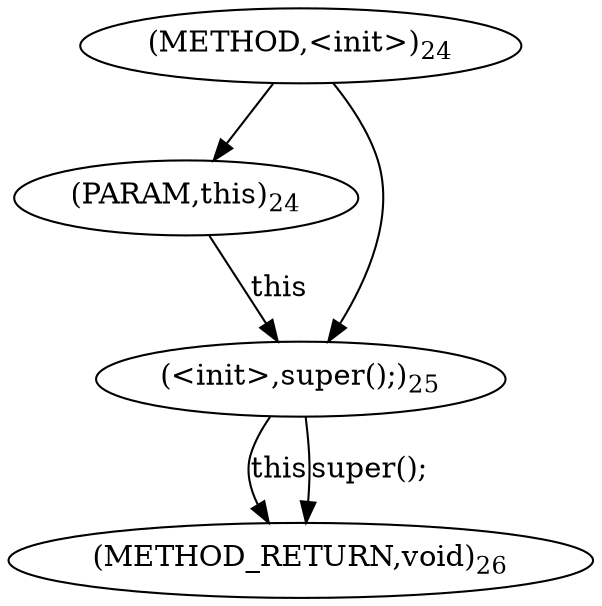 digraph "&lt;init&gt;" {  
"47" [label = <(METHOD,&lt;init&gt;)<SUB>24</SUB>> ]
"51" [label = <(METHOD_RETURN,void)<SUB>26</SUB>> ]
"23" [label = <(PARAM,this)<SUB>24</SUB>> ]
"24" [label = <(&lt;init&gt;,super();)<SUB>25</SUB>> ]
"24" [label = <(&lt;init&gt;,super();)<SUB>25</SUB>> ]
  "24" -> "51"  [ label = "this"] 
  "24" -> "51"  [ label = "super();"] 
  "47" -> "23" 
  "23" -> "24"  [ label = "this"] 
  "47" -> "24" 
}
